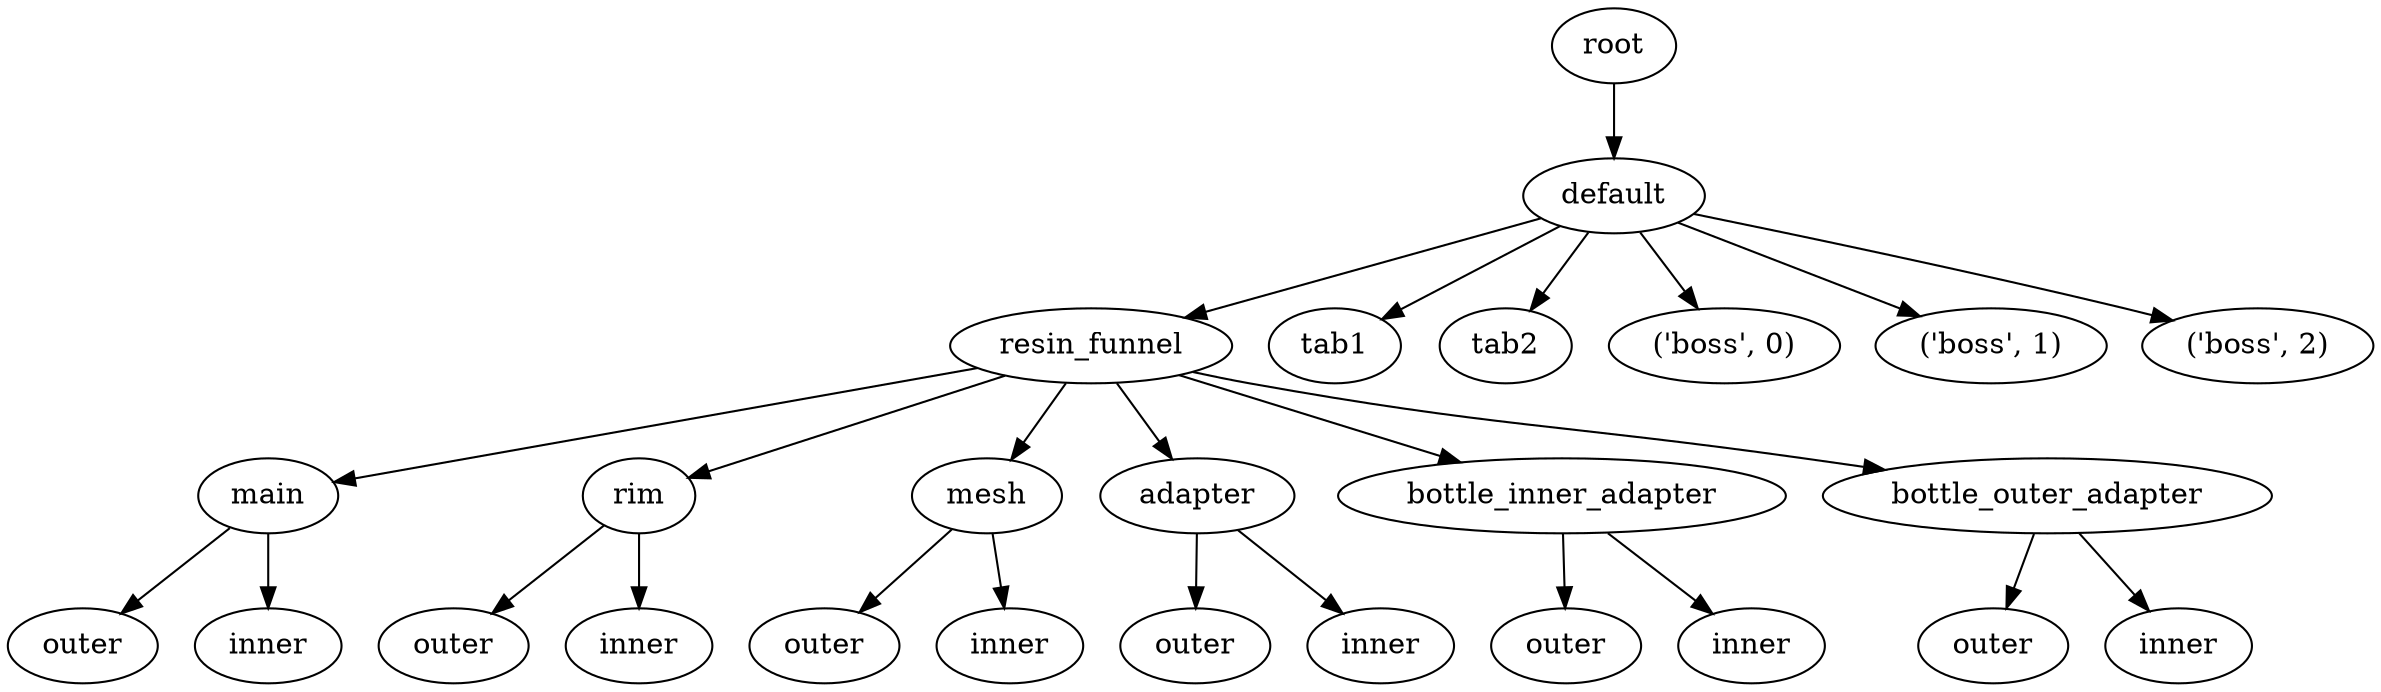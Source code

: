 digraph default {
    root_5 [label="root"];
    default_6 [label="default"];
    resin_funnel_7 [label="resin_funnel"];
    main_8 [label="main"];
    outer_9 [label="outer"];
    inner_10 [label="inner"];
    rim_11 [label="rim"];
    outer_12 [label="outer"];
    inner_13 [label="inner"];
    mesh_14 [label="mesh"];
    outer_15 [label="outer"];
    inner_16 [label="inner"];
    adapter_17 [label="adapter"];
    outer_18 [label="outer"];
    inner_19 [label="inner"];
    bottle_inner_adapter_20 [label="bottle_inner_adapter"];
    outer_21 [label="outer"];
    inner_22 [label="inner"];
    bottle_outer_adapter_23 [label="bottle_outer_adapter"];
    outer_24 [label="outer"];
    inner_25 [label="inner"];
    tab1_26 [label="tab1"];
    tab2_27 [label="tab2"];
    boss_28 [label="\('boss',\ 0\)"];
    boss_29 [label="\('boss',\ 1\)"];
    boss_30 [label="\('boss',\ 2\)"];
    root_5 -> default_6;
    default_6 -> resin_funnel_7;
    resin_funnel_7 -> main_8;
    main_8 -> outer_9;
    main_8 -> inner_10;
    resin_funnel_7 -> rim_11;
    rim_11 -> outer_12;
    rim_11 -> inner_13;
    resin_funnel_7 -> mesh_14;
    mesh_14 -> outer_15;
    mesh_14 -> inner_16;
    resin_funnel_7 -> adapter_17;
    adapter_17 -> outer_18;
    adapter_17 -> inner_19;
    resin_funnel_7 -> bottle_inner_adapter_20;
    bottle_inner_adapter_20 -> outer_21;
    bottle_inner_adapter_20 -> inner_22;
    resin_funnel_7 -> bottle_outer_adapter_23;
    bottle_outer_adapter_23 -> outer_24;
    bottle_outer_adapter_23 -> inner_25;
    default_6 -> tab1_26;
    default_6 -> tab2_27;
    default_6 -> boss_28;
    default_6 -> boss_29;
    default_6 -> boss_30;
}
